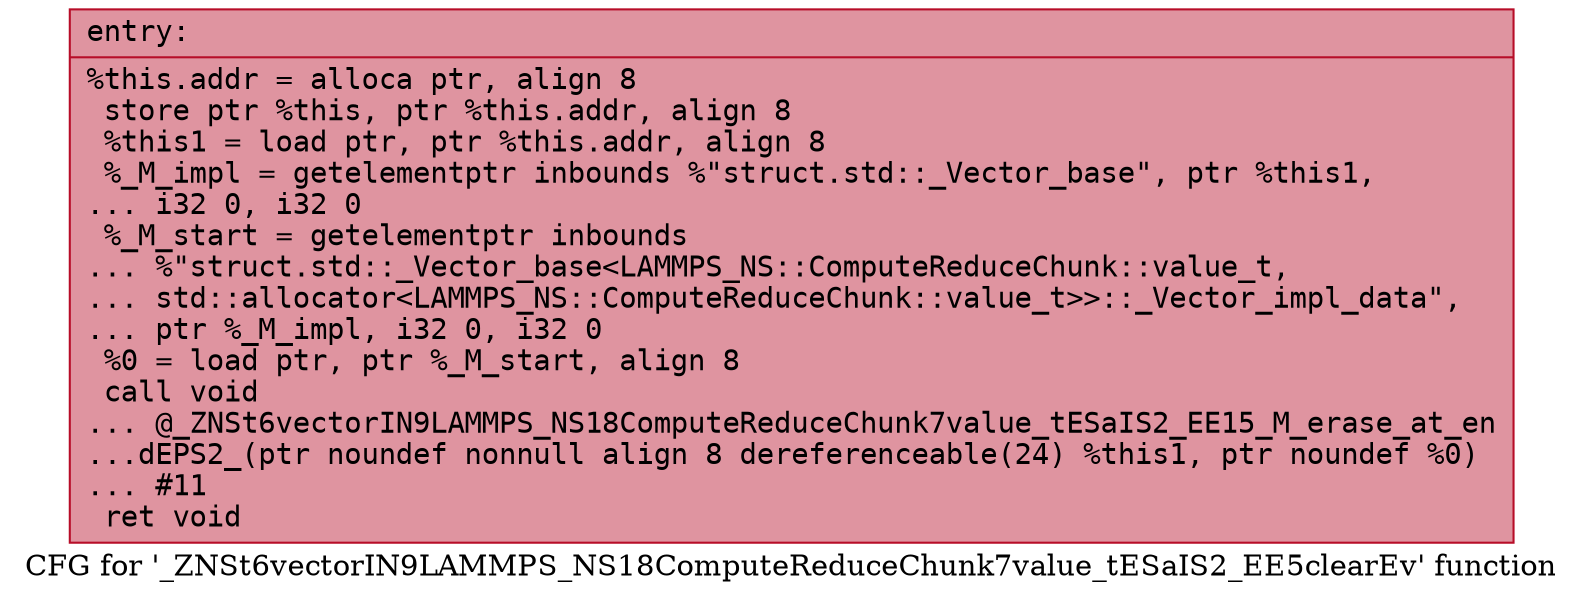 digraph "CFG for '_ZNSt6vectorIN9LAMMPS_NS18ComputeReduceChunk7value_tESaIS2_EE5clearEv' function" {
	label="CFG for '_ZNSt6vectorIN9LAMMPS_NS18ComputeReduceChunk7value_tESaIS2_EE5clearEv' function";

	Node0x562fdb1eb580 [shape=record,color="#b70d28ff", style=filled, fillcolor="#b70d2870" fontname="Courier",label="{entry:\l|  %this.addr = alloca ptr, align 8\l  store ptr %this, ptr %this.addr, align 8\l  %this1 = load ptr, ptr %this.addr, align 8\l  %_M_impl = getelementptr inbounds %\"struct.std::_Vector_base\", ptr %this1,\l... i32 0, i32 0\l  %_M_start = getelementptr inbounds\l... %\"struct.std::_Vector_base\<LAMMPS_NS::ComputeReduceChunk::value_t,\l... std::allocator\<LAMMPS_NS::ComputeReduceChunk::value_t\>\>::_Vector_impl_data\",\l... ptr %_M_impl, i32 0, i32 0\l  %0 = load ptr, ptr %_M_start, align 8\l  call void\l... @_ZNSt6vectorIN9LAMMPS_NS18ComputeReduceChunk7value_tESaIS2_EE15_M_erase_at_en\l...dEPS2_(ptr noundef nonnull align 8 dereferenceable(24) %this1, ptr noundef %0)\l... #11\l  ret void\l}"];
}
